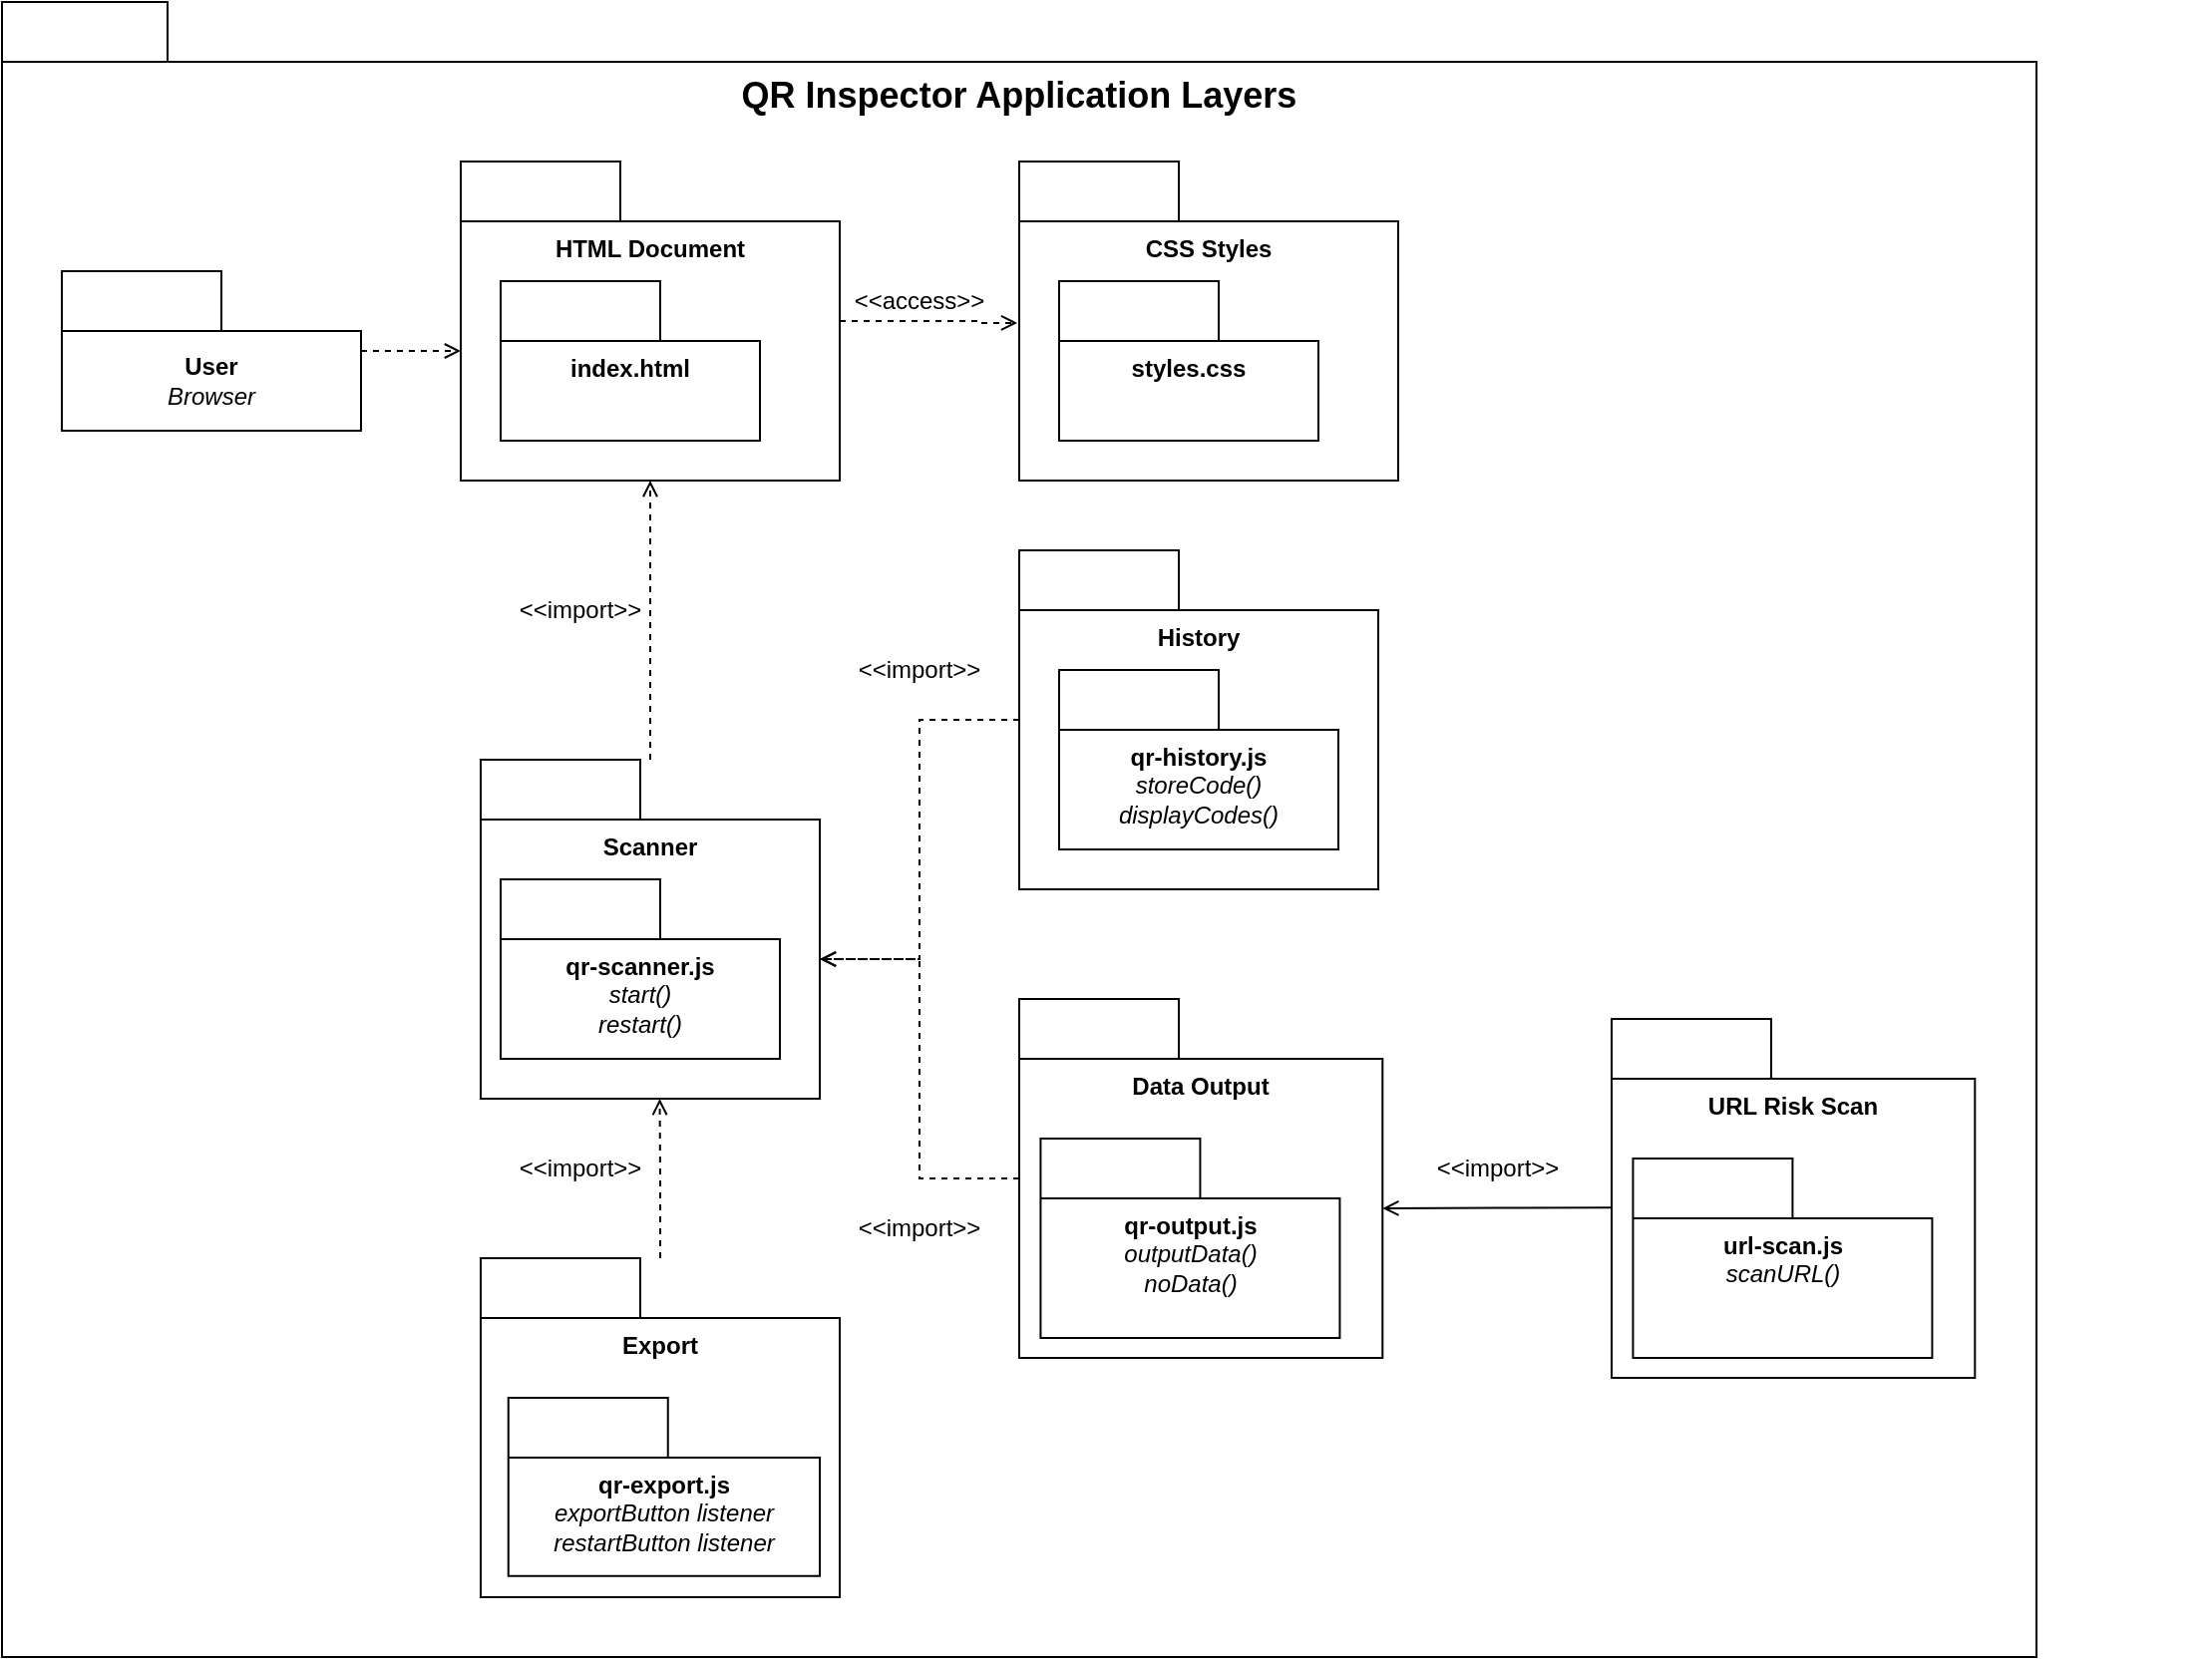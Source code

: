 <mxfile version="24.2.1" type="github">
  <diagram name="Page-1" id="54kmXJ2qlRPa1bpl7w0s">
    <mxGraphModel dx="1434" dy="820" grid="0" gridSize="10" guides="1" tooltips="1" connect="1" arrows="1" fold="1" page="1" pageScale="1" pageWidth="1169" pageHeight="1654" math="0" shadow="0">
      <root>
        <mxCell id="0" />
        <mxCell id="1" parent="0" />
        <mxCell id="IIx7X-wQ67tT3LplUad2-4" value="QR Inspector Application Layers" style="shape=folder;fontStyle=1;tabWidth=80;tabHeight=30;tabPosition=left;html=1;boundedLbl=1;whiteSpace=wrap;verticalAlign=top;fontSize=18;" vertex="1" parent="1">
          <mxGeometry x="20" y="20" width="1020" height="830" as="geometry" />
        </mxCell>
        <mxCell id="IIx7X-wQ67tT3LplUad2-5" value="&lt;div&gt;User&lt;/div&gt;&lt;span style=&quot;font-weight: normal;&quot;&gt;&lt;i&gt;Browser&lt;/i&gt;&lt;/span&gt;" style="shape=folder;fontStyle=1;tabWidth=80;tabHeight=30;tabPosition=left;html=1;boundedLbl=1;whiteSpace=wrap;" vertex="1" parent="1">
          <mxGeometry x="50" y="155" width="150" height="80" as="geometry" />
        </mxCell>
        <mxCell id="IIx7X-wQ67tT3LplUad2-29" value="" style="group" vertex="1" connectable="0" parent="1">
          <mxGeometry x="530" y="520" width="300" height="240" as="geometry" />
        </mxCell>
        <mxCell id="IIx7X-wQ67tT3LplUad2-22" value="Data Output" style="shape=folder;fontStyle=1;tabWidth=80;tabHeight=30;tabPosition=left;html=1;boundedLbl=1;whiteSpace=wrap;verticalAlign=top;" vertex="1" parent="IIx7X-wQ67tT3LplUad2-29">
          <mxGeometry width="182.143" height="180" as="geometry" />
        </mxCell>
        <mxCell id="IIx7X-wQ67tT3LplUad2-23" value="qr-output.js&lt;br&gt;&lt;span style=&quot;font-weight: normal;&quot;&gt;&lt;i&gt;outputData()&lt;br&gt;noData()&lt;/i&gt;&lt;/span&gt;" style="shape=folder;fontStyle=1;tabWidth=80;tabHeight=30;tabPosition=left;html=1;boundedLbl=1;whiteSpace=wrap;verticalAlign=top;" vertex="1" parent="IIx7X-wQ67tT3LplUad2-29">
          <mxGeometry x="10.714" y="70" width="150" height="100" as="geometry" />
        </mxCell>
        <mxCell id="IIx7X-wQ67tT3LplUad2-33" value="" style="group" vertex="1" connectable="0" parent="1">
          <mxGeometry x="530" y="100" width="280" height="220" as="geometry" />
        </mxCell>
        <mxCell id="IIx7X-wQ67tT3LplUad2-36" value="" style="group" vertex="1" connectable="0" parent="IIx7X-wQ67tT3LplUad2-33">
          <mxGeometry width="280" height="220" as="geometry" />
        </mxCell>
        <mxCell id="IIx7X-wQ67tT3LplUad2-34" value="CSS Styles" style="shape=folder;fontStyle=1;tabWidth=80;tabHeight=30;tabPosition=left;html=1;boundedLbl=1;whiteSpace=wrap;verticalAlign=top;" vertex="1" parent="IIx7X-wQ67tT3LplUad2-36">
          <mxGeometry width="190" height="160" as="geometry" />
        </mxCell>
        <mxCell id="IIx7X-wQ67tT3LplUad2-35" value="styles.css" style="shape=folder;fontStyle=1;tabWidth=80;tabHeight=30;tabPosition=left;html=1;boundedLbl=1;whiteSpace=wrap;verticalAlign=top;" vertex="1" parent="IIx7X-wQ67tT3LplUad2-36">
          <mxGeometry x="20" y="60" width="130" height="80" as="geometry" />
        </mxCell>
        <mxCell id="IIx7X-wQ67tT3LplUad2-37" value="" style="group" vertex="1" connectable="0" parent="1">
          <mxGeometry x="250" y="100" width="280" height="220" as="geometry" />
        </mxCell>
        <mxCell id="IIx7X-wQ67tT3LplUad2-38" value="" style="group" vertex="1" connectable="0" parent="IIx7X-wQ67tT3LplUad2-37">
          <mxGeometry width="280" height="220" as="geometry" />
        </mxCell>
        <mxCell id="IIx7X-wQ67tT3LplUad2-39" value="HTML Document" style="shape=folder;fontStyle=1;tabWidth=80;tabHeight=30;tabPosition=left;html=1;boundedLbl=1;whiteSpace=wrap;verticalAlign=top;" vertex="1" parent="IIx7X-wQ67tT3LplUad2-38">
          <mxGeometry width="190" height="160" as="geometry" />
        </mxCell>
        <mxCell id="IIx7X-wQ67tT3LplUad2-40" value="index.html" style="shape=folder;fontStyle=1;tabWidth=80;tabHeight=30;tabPosition=left;html=1;boundedLbl=1;whiteSpace=wrap;verticalAlign=top;" vertex="1" parent="IIx7X-wQ67tT3LplUad2-38">
          <mxGeometry x="20" y="60" width="130" height="80" as="geometry" />
        </mxCell>
        <mxCell id="IIx7X-wQ67tT3LplUad2-41" value="" style="group" vertex="1" connectable="0" parent="1">
          <mxGeometry x="260" y="400" width="170" height="170" as="geometry" />
        </mxCell>
        <mxCell id="IIx7X-wQ67tT3LplUad2-15" value="Scanner" style="shape=folder;fontStyle=1;tabWidth=80;tabHeight=30;tabPosition=left;html=1;boundedLbl=1;whiteSpace=wrap;verticalAlign=top;" vertex="1" parent="IIx7X-wQ67tT3LplUad2-41">
          <mxGeometry width="170" height="170" as="geometry" />
        </mxCell>
        <mxCell id="IIx7X-wQ67tT3LplUad2-19" value="qr-scanner.js&lt;br&gt;&lt;span style=&quot;font-weight: normal;&quot;&gt;&lt;i&gt;start()&lt;br&gt;restart()&lt;/i&gt;&lt;/span&gt;" style="shape=folder;fontStyle=1;tabWidth=80;tabHeight=30;tabPosition=left;html=1;boundedLbl=1;whiteSpace=wrap;verticalAlign=top;" vertex="1" parent="IIx7X-wQ67tT3LplUad2-41">
          <mxGeometry x="10" y="60" width="140" height="90" as="geometry" />
        </mxCell>
        <mxCell id="IIx7X-wQ67tT3LplUad2-42" style="edgeStyle=orthogonalEdgeStyle;rounded=0;orthogonalLoop=1;jettySize=auto;html=1;entryX=-0.005;entryY=0.506;entryDx=0;entryDy=0;entryPerimeter=0;dashed=1;endArrow=open;endFill=0;" edge="1" parent="1" source="IIx7X-wQ67tT3LplUad2-39" target="IIx7X-wQ67tT3LplUad2-34">
          <mxGeometry relative="1" as="geometry">
            <Array as="points">
              <mxPoint x="509" y="180" />
            </Array>
          </mxGeometry>
        </mxCell>
        <mxCell id="IIx7X-wQ67tT3LplUad2-43" value="&amp;lt;&amp;lt;access&amp;gt;&amp;gt;" style="text;html=1;align=center;verticalAlign=middle;whiteSpace=wrap;rounded=0;" vertex="1" parent="1">
          <mxGeometry x="450" y="155" width="60" height="30" as="geometry" />
        </mxCell>
        <mxCell id="IIx7X-wQ67tT3LplUad2-45" style="edgeStyle=orthogonalEdgeStyle;rounded=0;orthogonalLoop=1;jettySize=auto;html=1;entryX=0.5;entryY=1;entryDx=0;entryDy=0;entryPerimeter=0;dashed=1;endArrow=open;endFill=0;" edge="1" parent="1" source="IIx7X-wQ67tT3LplUad2-15" target="IIx7X-wQ67tT3LplUad2-39">
          <mxGeometry relative="1" as="geometry" />
        </mxCell>
        <mxCell id="IIx7X-wQ67tT3LplUad2-46" value="&amp;lt;&amp;lt;import&amp;gt;&amp;gt;" style="text;html=1;align=center;verticalAlign=middle;whiteSpace=wrap;rounded=0;" vertex="1" parent="1">
          <mxGeometry x="280" y="310" width="60" height="30" as="geometry" />
        </mxCell>
        <mxCell id="IIx7X-wQ67tT3LplUad2-47" value="" style="group" vertex="1" connectable="0" parent="1">
          <mxGeometry x="530" y="295" width="180" height="170" as="geometry" />
        </mxCell>
        <mxCell id="IIx7X-wQ67tT3LplUad2-24" value="History" style="shape=folder;fontStyle=1;tabWidth=80;tabHeight=30;tabPosition=left;html=1;boundedLbl=1;whiteSpace=wrap;verticalAlign=top;" vertex="1" parent="IIx7X-wQ67tT3LplUad2-47">
          <mxGeometry width="180" height="170" as="geometry" />
        </mxCell>
        <mxCell id="IIx7X-wQ67tT3LplUad2-25" value="qr-history.js&lt;br&gt;&lt;div&gt;&lt;span style=&quot;font-weight: normal;&quot;&gt;&lt;i&gt;storeCode()&lt;/i&gt;&lt;/span&gt;&lt;/div&gt;&lt;div&gt;&lt;span style=&quot;font-weight: normal;&quot;&gt;&lt;i&gt;displayCodes()&lt;br&gt;&lt;/i&gt;&lt;/span&gt;&lt;/div&gt;" style="shape=folder;fontStyle=1;tabWidth=80;tabHeight=30;tabPosition=left;html=1;boundedLbl=1;whiteSpace=wrap;verticalAlign=top;" vertex="1" parent="IIx7X-wQ67tT3LplUad2-47">
          <mxGeometry x="20" y="60" width="140" height="90" as="geometry" />
        </mxCell>
        <mxCell id="IIx7X-wQ67tT3LplUad2-53" style="edgeStyle=orthogonalEdgeStyle;rounded=0;orthogonalLoop=1;jettySize=auto;html=1;entryX=0;entryY=0;entryDx=170;entryDy=100;entryPerimeter=0;dashed=1;strokeColor=default;align=center;verticalAlign=middle;fontFamily=Helvetica;fontSize=11;fontColor=default;labelBackgroundColor=default;endArrow=open;endFill=0;" edge="1" parent="1" source="IIx7X-wQ67tT3LplUad2-24" target="IIx7X-wQ67tT3LplUad2-15">
          <mxGeometry relative="1" as="geometry" />
        </mxCell>
        <mxCell id="IIx7X-wQ67tT3LplUad2-54" style="edgeStyle=orthogonalEdgeStyle;rounded=0;orthogonalLoop=1;jettySize=auto;html=1;entryX=0;entryY=0;entryDx=170;entryDy=100;entryPerimeter=0;dashed=1;strokeColor=default;align=center;verticalAlign=middle;fontFamily=Helvetica;fontSize=11;fontColor=default;labelBackgroundColor=default;endArrow=open;endFill=0;" edge="1" parent="1" source="IIx7X-wQ67tT3LplUad2-22" target="IIx7X-wQ67tT3LplUad2-15">
          <mxGeometry relative="1" as="geometry" />
        </mxCell>
        <mxCell id="IIx7X-wQ67tT3LplUad2-55" value="&amp;lt;&amp;lt;import&amp;gt;&amp;gt;" style="text;html=1;align=center;verticalAlign=middle;whiteSpace=wrap;rounded=0;" vertex="1" parent="1">
          <mxGeometry x="450" y="340" width="60" height="30" as="geometry" />
        </mxCell>
        <mxCell id="IIx7X-wQ67tT3LplUad2-56" value="&amp;lt;&amp;lt;import&amp;gt;&amp;gt;" style="text;html=1;align=center;verticalAlign=middle;whiteSpace=wrap;rounded=0;" vertex="1" parent="1">
          <mxGeometry x="450" y="620" width="60" height="30" as="geometry" />
        </mxCell>
        <mxCell id="IIx7X-wQ67tT3LplUad2-57" value="" style="group" vertex="1" connectable="0" parent="1">
          <mxGeometry x="827" y="530" width="300" height="240" as="geometry" />
        </mxCell>
        <mxCell id="IIx7X-wQ67tT3LplUad2-58" value="URL Risk Scan" style="shape=folder;fontStyle=1;tabWidth=80;tabHeight=30;tabPosition=left;html=1;boundedLbl=1;whiteSpace=wrap;verticalAlign=top;" vertex="1" parent="IIx7X-wQ67tT3LplUad2-57">
          <mxGeometry width="182.143" height="180" as="geometry" />
        </mxCell>
        <mxCell id="IIx7X-wQ67tT3LplUad2-59" value="url-scan.js&lt;br&gt;&lt;span style=&quot;font-weight: normal;&quot;&gt;&lt;i&gt;scanURL()&lt;/i&gt;&lt;/span&gt;" style="shape=folder;fontStyle=1;tabWidth=80;tabHeight=30;tabPosition=left;html=1;boundedLbl=1;whiteSpace=wrap;verticalAlign=top;" vertex="1" parent="IIx7X-wQ67tT3LplUad2-57">
          <mxGeometry x="10.714" y="70" width="150" height="100" as="geometry" />
        </mxCell>
        <mxCell id="IIx7X-wQ67tT3LplUad2-60" value="" style="endArrow=open;html=1;rounded=0;strokeColor=default;align=center;verticalAlign=middle;fontFamily=Helvetica;fontSize=11;fontColor=default;labelBackgroundColor=default;edgeStyle=orthogonalEdgeStyle;entryX=0;entryY=0;entryDx=182.143;entryDy=105;entryPerimeter=0;exitX=0.002;exitY=0.526;exitDx=0;exitDy=0;exitPerimeter=0;endFill=0;" edge="1" parent="1" source="IIx7X-wQ67tT3LplUad2-58" target="IIx7X-wQ67tT3LplUad2-22">
          <mxGeometry width="50" height="50" relative="1" as="geometry">
            <mxPoint x="740" y="660" as="sourcePoint" />
            <mxPoint x="790" y="610" as="targetPoint" />
          </mxGeometry>
        </mxCell>
        <mxCell id="IIx7X-wQ67tT3LplUad2-61" value="&amp;lt;&amp;lt;import&amp;gt;&amp;gt;" style="text;html=1;align=center;verticalAlign=middle;whiteSpace=wrap;rounded=0;" vertex="1" parent="1">
          <mxGeometry x="740" y="590" width="60" height="30" as="geometry" />
        </mxCell>
        <mxCell id="IIx7X-wQ67tT3LplUad2-62" value="" style="group" vertex="1" connectable="0" parent="1">
          <mxGeometry x="260" y="650" width="180" height="170" as="geometry" />
        </mxCell>
        <mxCell id="IIx7X-wQ67tT3LplUad2-26" value="Export" style="shape=folder;fontStyle=1;tabWidth=80;tabHeight=30;tabPosition=left;html=1;boundedLbl=1;whiteSpace=wrap;verticalAlign=top;" vertex="1" parent="IIx7X-wQ67tT3LplUad2-62">
          <mxGeometry width="180" height="170" as="geometry" />
        </mxCell>
        <mxCell id="IIx7X-wQ67tT3LplUad2-28" value="" style="group" vertex="1" connectable="0" parent="IIx7X-wQ67tT3LplUad2-62">
          <mxGeometry x="4" y="21.25" width="166" height="138.125" as="geometry" />
        </mxCell>
        <mxCell id="IIx7X-wQ67tT3LplUad2-27" value="qr-export.js&lt;br&gt;&lt;span style=&quot;font-weight: normal;&quot;&gt;&lt;i&gt;exportButton listener&lt;br&gt;restartButton listener&lt;/i&gt;&lt;/span&gt;" style="shape=folder;fontStyle=1;tabWidth=80;tabHeight=30;tabPosition=left;html=1;boundedLbl=1;whiteSpace=wrap;verticalAlign=top;" vertex="1" parent="IIx7X-wQ67tT3LplUad2-28">
          <mxGeometry x="9.88" y="48.748" width="156.12" height="89.377" as="geometry" />
        </mxCell>
        <mxCell id="IIx7X-wQ67tT3LplUad2-65" style="edgeStyle=orthogonalEdgeStyle;rounded=0;orthogonalLoop=1;jettySize=auto;html=1;entryX=0.528;entryY=1;entryDx=0;entryDy=0;entryPerimeter=0;dashed=1;strokeColor=default;align=center;verticalAlign=middle;fontFamily=Helvetica;fontSize=11;fontColor=default;labelBackgroundColor=default;endArrow=open;endFill=0;" edge="1" parent="1" source="IIx7X-wQ67tT3LplUad2-26" target="IIx7X-wQ67tT3LplUad2-15">
          <mxGeometry relative="1" as="geometry" />
        </mxCell>
        <mxCell id="IIx7X-wQ67tT3LplUad2-66" value="&amp;lt;&amp;lt;import&amp;gt;&amp;gt;" style="text;html=1;align=center;verticalAlign=middle;whiteSpace=wrap;rounded=0;" vertex="1" parent="1">
          <mxGeometry x="280" y="590" width="60" height="30" as="geometry" />
        </mxCell>
        <mxCell id="IIx7X-wQ67tT3LplUad2-67" style="edgeStyle=orthogonalEdgeStyle;rounded=0;orthogonalLoop=1;jettySize=auto;html=1;entryX=0;entryY=0;entryDx=0;entryDy=95;entryPerimeter=0;dashed=1;strokeColor=default;align=center;verticalAlign=middle;fontFamily=Helvetica;fontSize=11;fontColor=default;labelBackgroundColor=default;endArrow=open;endFill=0;" edge="1" parent="1" source="IIx7X-wQ67tT3LplUad2-5" target="IIx7X-wQ67tT3LplUad2-39">
          <mxGeometry relative="1" as="geometry" />
        </mxCell>
      </root>
    </mxGraphModel>
  </diagram>
</mxfile>
